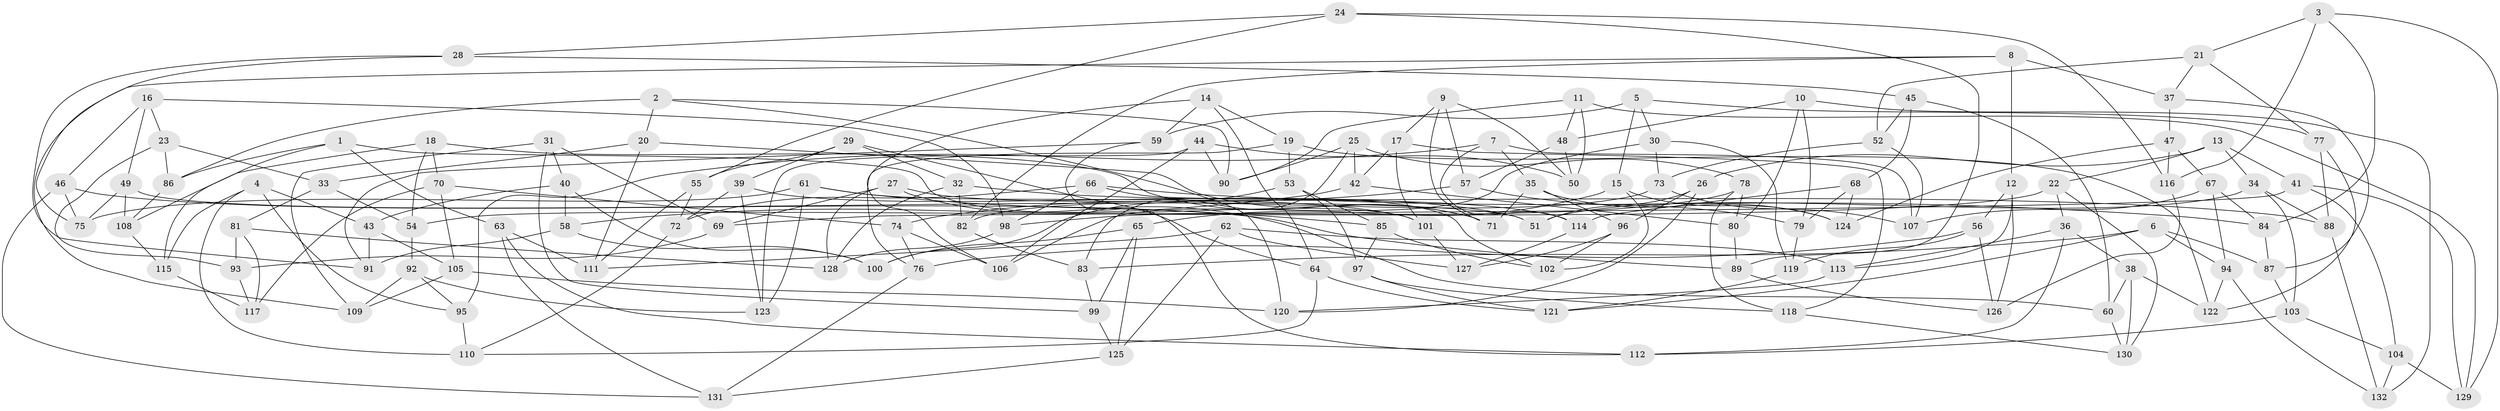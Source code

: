 // coarse degree distribution, {4: 0.5063291139240507, 6: 0.26582278481012656, 13: 0.012658227848101266, 9: 0.012658227848101266, 5: 0.0759493670886076, 11: 0.02531645569620253, 8: 0.05063291139240506, 7: 0.012658227848101266, 3: 0.0379746835443038}
// Generated by graph-tools (version 1.1) at 2025/20/03/04/25 18:20:33]
// undirected, 132 vertices, 264 edges
graph export_dot {
graph [start="1"]
  node [color=gray90,style=filled];
  1;
  2;
  3;
  4;
  5;
  6;
  7;
  8;
  9;
  10;
  11;
  12;
  13;
  14;
  15;
  16;
  17;
  18;
  19;
  20;
  21;
  22;
  23;
  24;
  25;
  26;
  27;
  28;
  29;
  30;
  31;
  32;
  33;
  34;
  35;
  36;
  37;
  38;
  39;
  40;
  41;
  42;
  43;
  44;
  45;
  46;
  47;
  48;
  49;
  50;
  51;
  52;
  53;
  54;
  55;
  56;
  57;
  58;
  59;
  60;
  61;
  62;
  63;
  64;
  65;
  66;
  67;
  68;
  69;
  70;
  71;
  72;
  73;
  74;
  75;
  76;
  77;
  78;
  79;
  80;
  81;
  82;
  83;
  84;
  85;
  86;
  87;
  88;
  89;
  90;
  91;
  92;
  93;
  94;
  95;
  96;
  97;
  98;
  99;
  100;
  101;
  102;
  103;
  104;
  105;
  106;
  107;
  108;
  109;
  110;
  111;
  112;
  113;
  114;
  115;
  116;
  117;
  118;
  119;
  120;
  121;
  122;
  123;
  124;
  125;
  126;
  127;
  128;
  129;
  130;
  131;
  132;
  1 -- 63;
  1 -- 101;
  1 -- 115;
  1 -- 86;
  2 -- 86;
  2 -- 120;
  2 -- 90;
  2 -- 20;
  3 -- 84;
  3 -- 116;
  3 -- 21;
  3 -- 129;
  4 -- 110;
  4 -- 95;
  4 -- 115;
  4 -- 43;
  5 -- 77;
  5 -- 59;
  5 -- 30;
  5 -- 15;
  6 -- 83;
  6 -- 94;
  6 -- 121;
  6 -- 87;
  7 -- 35;
  7 -- 95;
  7 -- 107;
  7 -- 114;
  8 -- 82;
  8 -- 37;
  8 -- 12;
  8 -- 109;
  9 -- 17;
  9 -- 71;
  9 -- 50;
  9 -- 57;
  10 -- 79;
  10 -- 80;
  10 -- 132;
  10 -- 48;
  11 -- 90;
  11 -- 50;
  11 -- 48;
  11 -- 129;
  12 -- 56;
  12 -- 113;
  12 -- 126;
  13 -- 34;
  13 -- 41;
  13 -- 22;
  13 -- 26;
  14 -- 59;
  14 -- 19;
  14 -- 106;
  14 -- 64;
  15 -- 124;
  15 -- 65;
  15 -- 102;
  16 -- 23;
  16 -- 49;
  16 -- 46;
  16 -- 98;
  17 -- 118;
  17 -- 101;
  17 -- 42;
  18 -- 71;
  18 -- 108;
  18 -- 54;
  18 -- 70;
  19 -- 76;
  19 -- 122;
  19 -- 53;
  20 -- 33;
  20 -- 111;
  20 -- 71;
  21 -- 52;
  21 -- 77;
  21 -- 37;
  22 -- 54;
  22 -- 130;
  22 -- 36;
  23 -- 86;
  23 -- 33;
  23 -- 93;
  24 -- 55;
  24 -- 116;
  24 -- 89;
  24 -- 28;
  25 -- 90;
  25 -- 78;
  25 -- 83;
  25 -- 42;
  26 -- 96;
  26 -- 51;
  26 -- 120;
  27 -- 69;
  27 -- 114;
  27 -- 128;
  27 -- 60;
  28 -- 45;
  28 -- 91;
  28 -- 75;
  29 -- 32;
  29 -- 64;
  29 -- 39;
  29 -- 55;
  30 -- 106;
  30 -- 119;
  30 -- 73;
  31 -- 69;
  31 -- 109;
  31 -- 99;
  31 -- 40;
  32 -- 128;
  32 -- 82;
  32 -- 88;
  33 -- 54;
  33 -- 81;
  34 -- 103;
  34 -- 51;
  34 -- 88;
  35 -- 124;
  35 -- 96;
  35 -- 71;
  36 -- 113;
  36 -- 38;
  36 -- 112;
  37 -- 87;
  37 -- 47;
  38 -- 60;
  38 -- 122;
  38 -- 130;
  39 -- 72;
  39 -- 123;
  39 -- 51;
  40 -- 100;
  40 -- 43;
  40 -- 58;
  41 -- 129;
  41 -- 69;
  41 -- 104;
  42 -- 58;
  42 -- 80;
  43 -- 91;
  43 -- 105;
  44 -- 106;
  44 -- 50;
  44 -- 123;
  44 -- 90;
  45 -- 68;
  45 -- 60;
  45 -- 52;
  46 -- 89;
  46 -- 131;
  46 -- 75;
  47 -- 67;
  47 -- 116;
  47 -- 124;
  48 -- 50;
  48 -- 57;
  49 -- 51;
  49 -- 75;
  49 -- 108;
  52 -- 107;
  52 -- 73;
  53 -- 100;
  53 -- 85;
  53 -- 97;
  54 -- 92;
  55 -- 111;
  55 -- 72;
  56 -- 76;
  56 -- 126;
  56 -- 119;
  57 -- 79;
  57 -- 74;
  58 -- 91;
  58 -- 100;
  59 -- 91;
  59 -- 112;
  60 -- 130;
  61 -- 85;
  61 -- 123;
  61 -- 101;
  61 -- 75;
  62 -- 113;
  62 -- 125;
  62 -- 127;
  62 -- 111;
  63 -- 112;
  63 -- 131;
  63 -- 111;
  64 -- 121;
  64 -- 110;
  65 -- 99;
  65 -- 125;
  65 -- 100;
  66 -- 102;
  66 -- 84;
  66 -- 98;
  66 -- 72;
  67 -- 84;
  67 -- 107;
  67 -- 94;
  68 -- 79;
  68 -- 114;
  68 -- 124;
  69 -- 93;
  70 -- 105;
  70 -- 117;
  70 -- 74;
  72 -- 110;
  73 -- 107;
  73 -- 82;
  74 -- 106;
  74 -- 76;
  76 -- 131;
  77 -- 88;
  77 -- 122;
  78 -- 98;
  78 -- 118;
  78 -- 80;
  79 -- 119;
  80 -- 89;
  81 -- 93;
  81 -- 128;
  81 -- 117;
  82 -- 83;
  83 -- 99;
  84 -- 87;
  85 -- 97;
  85 -- 102;
  86 -- 108;
  87 -- 103;
  88 -- 132;
  89 -- 126;
  92 -- 123;
  92 -- 109;
  92 -- 95;
  93 -- 117;
  94 -- 122;
  94 -- 132;
  95 -- 110;
  96 -- 102;
  96 -- 127;
  97 -- 121;
  97 -- 118;
  98 -- 128;
  99 -- 125;
  101 -- 127;
  103 -- 112;
  103 -- 104;
  104 -- 129;
  104 -- 132;
  105 -- 109;
  105 -- 120;
  108 -- 115;
  113 -- 120;
  114 -- 127;
  115 -- 117;
  116 -- 126;
  118 -- 130;
  119 -- 121;
  125 -- 131;
}
